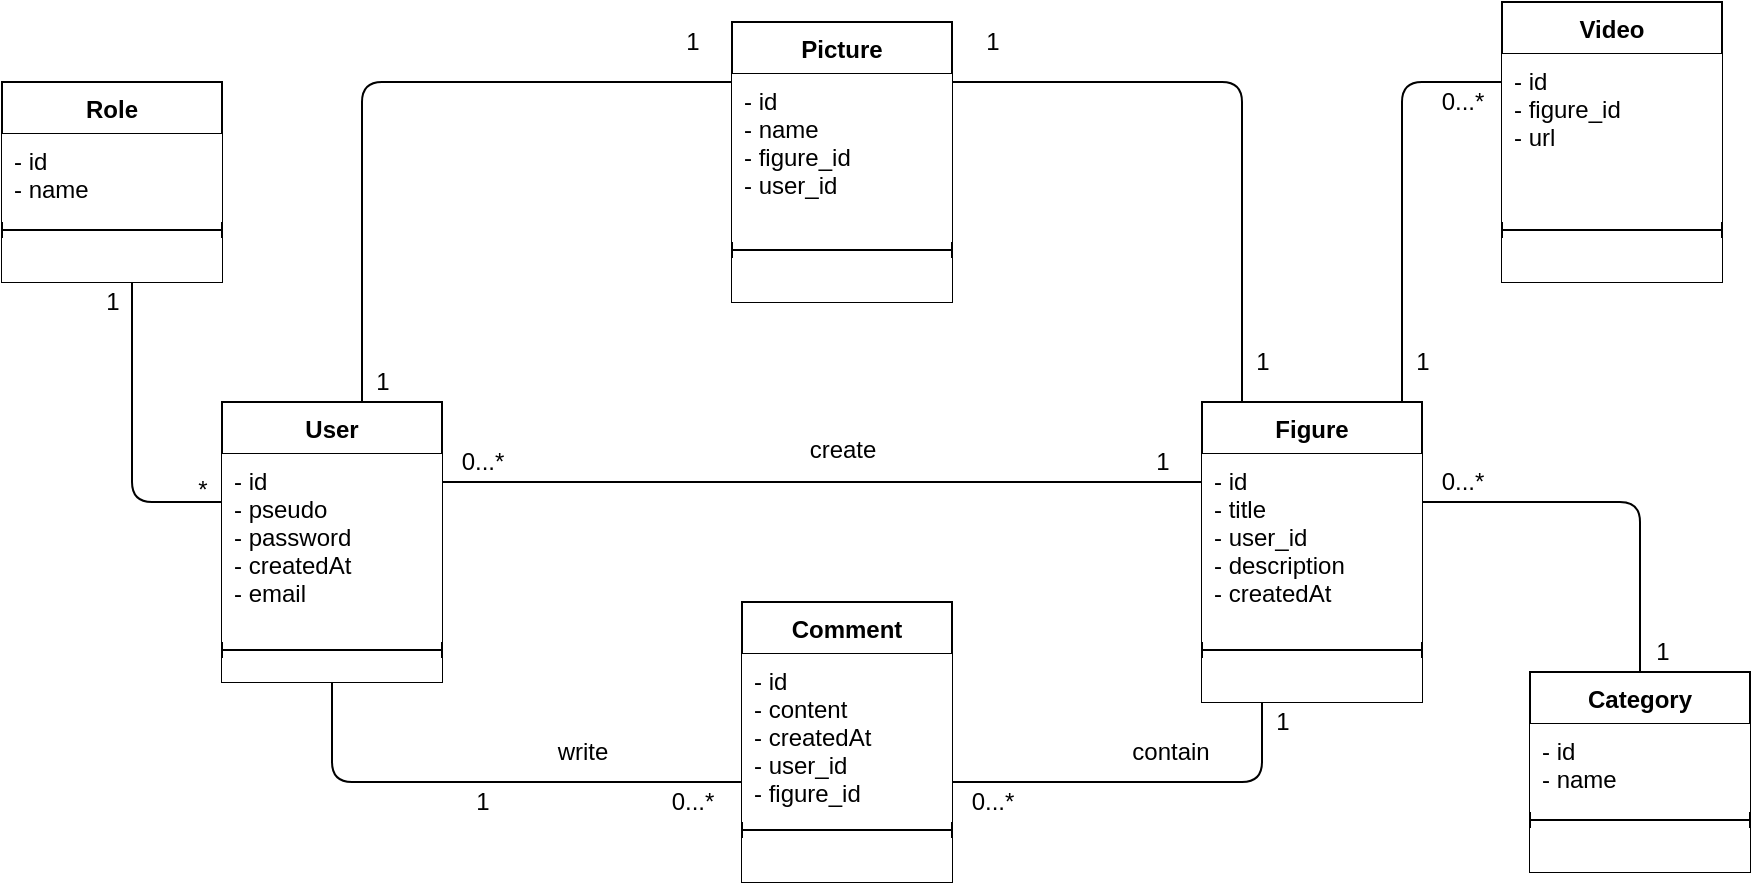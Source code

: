<mxfile version="13.0.3" type="device"><diagram id="MVQzkmxj7oTp172YES03" name="Page-1"><mxGraphModel dx="275" dy="816" grid="1" gridSize="10" guides="1" tooltips="1" connect="1" arrows="1" fold="1" page="1" pageScale="1" pageWidth="827" pageHeight="1169" math="0" shadow="0"><root><mxCell id="0"/><mxCell id="1" parent="0"/><mxCell id="KkqZKMKDSex_E3UNt-Xo-33" value="" style="endArrow=none;html=1;strokeWidth=1;edgeStyle=orthogonalEdgeStyle;" parent="1" source="KkqZKMKDSex_E3UNt-Xo-13" target="KkqZKMKDSex_E3UNt-Xo-1" edge="1"><mxGeometry width="50" height="50" relative="1" as="geometry"><mxPoint x="1280" y="580" as="sourcePoint"/><mxPoint x="1330" y="530" as="targetPoint"/><Array as="points"><mxPoint x="1310" y="440"/><mxPoint x="1310" y="440"/></Array></mxGeometry></mxCell><mxCell id="KkqZKMKDSex_E3UNt-Xo-34" value="" style="endArrow=none;html=1;strokeWidth=1;edgeStyle=orthogonalEdgeStyle;" parent="1" source="KkqZKMKDSex_E3UNt-Xo-13" target="KkqZKMKDSex_E3UNt-Xo-5" edge="1"><mxGeometry width="50" height="50" relative="1" as="geometry"><mxPoint x="1180" y="530" as="sourcePoint"/><mxPoint x="1450" y="600" as="targetPoint"/><Array as="points"><mxPoint x="1190" y="590"/><mxPoint x="1190" y="590"/></Array></mxGeometry></mxCell><mxCell id="KkqZKMKDSex_E3UNt-Xo-35" value="" style="endArrow=none;html=1;strokeWidth=1;edgeStyle=orthogonalEdgeStyle;" parent="1" source="KkqZKMKDSex_E3UNt-Xo-5" target="KkqZKMKDSex_E3UNt-Xo-1" edge="1"><mxGeometry width="50" height="50" relative="1" as="geometry"><mxPoint x="1120" y="550" as="sourcePoint"/><mxPoint x="1330" y="550" as="targetPoint"/><Array as="points"><mxPoint x="1520" y="590"/></Array></mxGeometry></mxCell><mxCell id="KkqZKMKDSex_E3UNt-Xo-36" value="contain" style="text;html=1;align=center;verticalAlign=middle;resizable=0;points=[];" parent="KkqZKMKDSex_E3UNt-Xo-35" vertex="1" connectable="0"><mxGeometry x="0.151" y="-2" relative="1" as="geometry"><mxPoint x="-3" y="-17" as="offset"/></mxGeometry></mxCell><mxCell id="KkqZKMKDSex_E3UNt-Xo-38" value="0...*" style="text;html=1;align=center;verticalAlign=middle;resizable=0;points=[];autosize=1;" parent="1" vertex="1"><mxGeometry x="1365" y="590" width="40" height="20" as="geometry"/></mxCell><mxCell id="KkqZKMKDSex_E3UNt-Xo-43" value="create" style="text;html=1;align=center;verticalAlign=middle;resizable=0;points=[];autosize=1;" parent="1" vertex="1"><mxGeometry x="1285" y="414" width="50" height="20" as="geometry"/></mxCell><mxCell id="wtYFg0dNNyx9UaIWMHkT-3" value="1" style="text;html=1;align=center;verticalAlign=middle;resizable=0;points=[];autosize=1;" parent="1" vertex="1"><mxGeometry x="1120" y="590" width="20" height="20" as="geometry"/></mxCell><mxCell id="wtYFg0dNNyx9UaIWMHkT-5" value="1" style="text;html=1;align=center;verticalAlign=middle;resizable=0;points=[];autosize=1;" parent="1" vertex="1"><mxGeometry x="1460" y="420" width="20" height="20" as="geometry"/></mxCell><mxCell id="wtYFg0dNNyx9UaIWMHkT-7" value="write" style="text;html=1;align=center;verticalAlign=middle;resizable=0;points=[];autosize=1;" parent="1" vertex="1"><mxGeometry x="1160" y="565" width="40" height="20" as="geometry"/></mxCell><mxCell id="wtYFg0dNNyx9UaIWMHkT-8" value="0...*" style="text;html=1;align=center;verticalAlign=middle;resizable=0;points=[];autosize=1;" parent="1" vertex="1"><mxGeometry x="1215" y="590" width="40" height="20" as="geometry"/></mxCell><mxCell id="KkqZKMKDSex_E3UNt-Xo-5" value="Comment" style="swimlane;fontStyle=1;align=center;verticalAlign=top;childLayout=stackLayout;horizontal=1;startSize=26;horizontalStack=0;resizeParent=1;resizeParentMax=0;resizeLast=0;collapsible=1;marginBottom=0;swimlaneLine=1;backgroundOutline=0;fillColor=#ffffff;" parent="1" vertex="1"><mxGeometry x="1260" y="500" width="105" height="140" as="geometry"/></mxCell><mxCell id="KkqZKMKDSex_E3UNt-Xo-6" value="- id&#10;- content&#10;- createdAt&#10;- user_id&#10;- figure_id" style="text;strokeColor=none;fillColor=#ffffff;align=left;verticalAlign=top;spacingLeft=4;spacingRight=4;overflow=hidden;rotatable=0;points=[[0,0.5],[1,0.5]];portConstraint=eastwest;shadow=0;" parent="KkqZKMKDSex_E3UNt-Xo-5" vertex="1"><mxGeometry y="26" width="105" height="84" as="geometry"/></mxCell><mxCell id="KkqZKMKDSex_E3UNt-Xo-7" value="" style="line;strokeWidth=1;fillColor=#ffffff;align=left;verticalAlign=middle;spacingTop=-1;spacingLeft=3;spacingRight=3;rotatable=0;labelPosition=right;points=[];portConstraint=eastwest;" parent="KkqZKMKDSex_E3UNt-Xo-5" vertex="1"><mxGeometry y="110" width="105" height="8" as="geometry"/></mxCell><mxCell id="KkqZKMKDSex_E3UNt-Xo-8" value="" style="text;strokeColor=none;fillColor=#ffffff;align=left;verticalAlign=top;spacingLeft=4;spacingRight=4;overflow=hidden;rotatable=0;points=[[0,0.5],[1,0.5]];portConstraint=eastwest;" parent="KkqZKMKDSex_E3UNt-Xo-5" vertex="1"><mxGeometry y="118" width="105" height="22" as="geometry"/></mxCell><mxCell id="ONq77bjo3mSSeGjJYt8l-5" value="" style="endArrow=none;html=1;strokeWidth=1;edgeStyle=orthogonalEdgeStyle;" parent="1" source="KkqZKMKDSex_E3UNt-Xo-13" target="ONq77bjo3mSSeGjJYt8l-1" edge="1"><mxGeometry width="50" height="50" relative="1" as="geometry"><mxPoint x="1120" y="450" as="sourcePoint"/><mxPoint x="1510" y="450" as="targetPoint"/><Array as="points"><mxPoint x="1070" y="240"/></Array></mxGeometry></mxCell><mxCell id="ONq77bjo3mSSeGjJYt8l-6" value="" style="endArrow=none;html=1;strokeWidth=1;edgeStyle=orthogonalEdgeStyle;" parent="1" source="ONq77bjo3mSSeGjJYt8l-1" target="KkqZKMKDSex_E3UNt-Xo-1" edge="1"><mxGeometry width="50" height="50" relative="1" as="geometry"><mxPoint x="1080" y="400" as="sourcePoint"/><mxPoint x="1255" y="245" as="targetPoint"/><Array as="points"><mxPoint x="1510" y="240"/></Array></mxGeometry></mxCell><mxCell id="ONq77bjo3mSSeGjJYt8l-13" value="1" style="text;html=1;align=center;verticalAlign=middle;resizable=0;points=[];autosize=1;" parent="1" vertex="1"><mxGeometry x="935" y="340" width="20" height="20" as="geometry"/></mxCell><mxCell id="ONq77bjo3mSSeGjJYt8l-1" value="Picture" style="swimlane;fontStyle=1;align=center;verticalAlign=top;childLayout=stackLayout;horizontal=1;startSize=26;horizontalStack=0;resizeParent=1;resizeParentMax=0;resizeLast=0;collapsible=1;marginBottom=0;swimlaneLine=1;backgroundOutline=0;fillColor=#ffffff;" parent="1" vertex="1"><mxGeometry x="1255" y="210" width="110" height="140" as="geometry"/></mxCell><mxCell id="ONq77bjo3mSSeGjJYt8l-2" value="- id&#10;- name&#10;- figure_id&#10;- user_id" style="text;strokeColor=none;fillColor=#ffffff;align=left;verticalAlign=top;spacingLeft=4;spacingRight=4;overflow=hidden;rotatable=0;points=[[0,0.5],[1,0.5]];portConstraint=eastwest;shadow=0;" parent="ONq77bjo3mSSeGjJYt8l-1" vertex="1"><mxGeometry y="26" width="110" height="84" as="geometry"/></mxCell><mxCell id="ONq77bjo3mSSeGjJYt8l-3" value="" style="line;strokeWidth=1;fillColor=#ffffff;align=left;verticalAlign=middle;spacingTop=-1;spacingLeft=3;spacingRight=3;rotatable=0;labelPosition=right;points=[];portConstraint=eastwest;" parent="ONq77bjo3mSSeGjJYt8l-1" vertex="1"><mxGeometry y="110" width="110" height="8" as="geometry"/></mxCell><mxCell id="ONq77bjo3mSSeGjJYt8l-4" value="" style="text;strokeColor=none;fillColor=#ffffff;align=left;verticalAlign=top;spacingLeft=4;spacingRight=4;overflow=hidden;rotatable=0;points=[[0,0.5],[1,0.5]];portConstraint=eastwest;" parent="ONq77bjo3mSSeGjJYt8l-1" vertex="1"><mxGeometry y="118" width="110" height="22" as="geometry"/></mxCell><mxCell id="KkqZKMKDSex_E3UNt-Xo-13" value="User&#10;" style="swimlane;fontStyle=1;align=center;verticalAlign=top;childLayout=stackLayout;horizontal=1;startSize=26;horizontalStack=0;resizeParent=1;resizeParentMax=0;resizeLast=0;collapsible=1;marginBottom=0;swimlaneLine=1;backgroundOutline=0;fillColor=#ffffff;" parent="1" vertex="1"><mxGeometry x="1000" y="400" width="110" height="140" as="geometry"/></mxCell><mxCell id="KkqZKMKDSex_E3UNt-Xo-14" value="- id&#10;- pseudo&#10;- password&#10;- createdAt&#10;- email&#10;" style="text;strokeColor=none;fillColor=#ffffff;align=left;verticalAlign=top;spacingLeft=4;spacingRight=4;overflow=hidden;rotatable=0;points=[[0,0.5],[1,0.5]];portConstraint=eastwest;shadow=0;" parent="KkqZKMKDSex_E3UNt-Xo-13" vertex="1"><mxGeometry y="26" width="110" height="94" as="geometry"/></mxCell><mxCell id="KkqZKMKDSex_E3UNt-Xo-15" value="" style="line;strokeWidth=1;fillColor=#ffffff;align=left;verticalAlign=middle;spacingTop=-1;spacingLeft=3;spacingRight=3;rotatable=0;labelPosition=right;points=[];portConstraint=eastwest;" parent="KkqZKMKDSex_E3UNt-Xo-13" vertex="1"><mxGeometry y="120" width="110" height="8" as="geometry"/></mxCell><mxCell id="KkqZKMKDSex_E3UNt-Xo-16" value="" style="text;strokeColor=none;fillColor=#ffffff;align=left;verticalAlign=top;spacingLeft=4;spacingRight=4;overflow=hidden;rotatable=0;points=[[0,0.5],[1,0.5]];portConstraint=eastwest;" parent="KkqZKMKDSex_E3UNt-Xo-13" vertex="1"><mxGeometry y="128" width="110" height="12" as="geometry"/></mxCell><mxCell id="ONq77bjo3mSSeGjJYt8l-19" value="1" style="text;html=1;align=center;verticalAlign=middle;resizable=0;points=[];autosize=1;" parent="1" vertex="1"><mxGeometry x="1225" y="210" width="20" height="20" as="geometry"/></mxCell><mxCell id="ONq77bjo3mSSeGjJYt8l-20" value="1" style="text;html=1;align=center;verticalAlign=middle;resizable=0;points=[];autosize=1;" parent="1" vertex="1"><mxGeometry x="1375" y="210" width="20" height="20" as="geometry"/></mxCell><mxCell id="ONq77bjo3mSSeGjJYt8l-21" value="1" style="text;html=1;align=center;verticalAlign=middle;resizable=0;points=[];autosize=1;" parent="1" vertex="1"><mxGeometry x="1070" y="380" width="20" height="20" as="geometry"/></mxCell><mxCell id="ONq77bjo3mSSeGjJYt8l-22" value="1" style="text;html=1;align=center;verticalAlign=middle;resizable=0;points=[];autosize=1;" parent="1" vertex="1"><mxGeometry x="1510" y="370" width="20" height="20" as="geometry"/></mxCell><mxCell id="KkqZKMKDSex_E3UNt-Xo-1" value="Figure" style="swimlane;fontStyle=1;align=center;verticalAlign=top;childLayout=stackLayout;horizontal=1;startSize=26;horizontalStack=0;resizeParent=1;resizeParentMax=0;resizeLast=0;collapsible=1;marginBottom=0;swimlaneLine=1;backgroundOutline=0;fillColor=#ffffff;" parent="1" vertex="1"><mxGeometry x="1490" y="400" width="110" height="150" as="geometry"/></mxCell><mxCell id="KkqZKMKDSex_E3UNt-Xo-2" value="- id&#10;- title&#10;- user_id&#10;- description&#10;- createdAt" style="text;strokeColor=none;fillColor=#ffffff;align=left;verticalAlign=top;spacingLeft=4;spacingRight=4;overflow=hidden;rotatable=0;points=[[0,0.5],[1,0.5]];portConstraint=eastwest;shadow=0;" parent="KkqZKMKDSex_E3UNt-Xo-1" vertex="1"><mxGeometry y="26" width="110" height="94" as="geometry"/></mxCell><mxCell id="KkqZKMKDSex_E3UNt-Xo-3" value="" style="line;strokeWidth=1;fillColor=#ffffff;align=left;verticalAlign=middle;spacingTop=-1;spacingLeft=3;spacingRight=3;rotatable=0;labelPosition=right;points=[];portConstraint=eastwest;" parent="KkqZKMKDSex_E3UNt-Xo-1" vertex="1"><mxGeometry y="120" width="110" height="8" as="geometry"/></mxCell><mxCell id="KkqZKMKDSex_E3UNt-Xo-4" value="" style="text;strokeColor=none;fillColor=#ffffff;align=left;verticalAlign=top;spacingLeft=4;spacingRight=4;overflow=hidden;rotatable=0;points=[[0,0.5],[1,0.5]];portConstraint=eastwest;" parent="KkqZKMKDSex_E3UNt-Xo-1" vertex="1"><mxGeometry y="128" width="110" height="22" as="geometry"/></mxCell><mxCell id="ONq77bjo3mSSeGjJYt8l-30" value="0...*" style="text;html=1;align=center;verticalAlign=middle;resizable=0;points=[];autosize=1;" parent="1" vertex="1"><mxGeometry x="1110" y="420" width="40" height="20" as="geometry"/></mxCell><mxCell id="1CDuzMnsObqvGEJU_YWQ-1" value="Video" style="swimlane;fontStyle=1;align=center;verticalAlign=top;childLayout=stackLayout;horizontal=1;startSize=26;horizontalStack=0;resizeParent=1;resizeParentMax=0;resizeLast=0;collapsible=1;marginBottom=0;swimlaneLine=1;backgroundOutline=0;fillColor=#ffffff;" vertex="1" parent="1"><mxGeometry x="1640" y="200" width="110" height="140" as="geometry"/></mxCell><mxCell id="1CDuzMnsObqvGEJU_YWQ-2" value="- id&#10;- figure_id&#10;- url" style="text;strokeColor=none;fillColor=#ffffff;align=left;verticalAlign=top;spacingLeft=4;spacingRight=4;overflow=hidden;rotatable=0;points=[[0,0.5],[1,0.5]];portConstraint=eastwest;shadow=0;" vertex="1" parent="1CDuzMnsObqvGEJU_YWQ-1"><mxGeometry y="26" width="110" height="84" as="geometry"/></mxCell><mxCell id="1CDuzMnsObqvGEJU_YWQ-3" value="" style="line;strokeWidth=1;fillColor=#ffffff;align=left;verticalAlign=middle;spacingTop=-1;spacingLeft=3;spacingRight=3;rotatable=0;labelPosition=right;points=[];portConstraint=eastwest;" vertex="1" parent="1CDuzMnsObqvGEJU_YWQ-1"><mxGeometry y="110" width="110" height="8" as="geometry"/></mxCell><mxCell id="1CDuzMnsObqvGEJU_YWQ-4" value="" style="text;strokeColor=none;fillColor=#ffffff;align=left;verticalAlign=top;spacingLeft=4;spacingRight=4;overflow=hidden;rotatable=0;points=[[0,0.5],[1,0.5]];portConstraint=eastwest;" vertex="1" parent="1CDuzMnsObqvGEJU_YWQ-1"><mxGeometry y="118" width="110" height="22" as="geometry"/></mxCell><mxCell id="1CDuzMnsObqvGEJU_YWQ-5" value="" style="endArrow=none;html=1;strokeWidth=1;edgeStyle=orthogonalEdgeStyle;" edge="1" parent="1" source="KkqZKMKDSex_E3UNt-Xo-1" target="1CDuzMnsObqvGEJU_YWQ-1"><mxGeometry width="50" height="50" relative="1" as="geometry"><mxPoint x="1375" y="245" as="sourcePoint"/><mxPoint x="1565" y="410" as="targetPoint"/><Array as="points"><mxPoint x="1590" y="240"/></Array></mxGeometry></mxCell><mxCell id="1CDuzMnsObqvGEJU_YWQ-10" value="" style="endArrow=none;html=1;strokeWidth=1;edgeStyle=orthogonalEdgeStyle;" edge="1" parent="1" source="KkqZKMKDSex_E3UNt-Xo-1" target="1CDuzMnsObqvGEJU_YWQ-6"><mxGeometry width="50" height="50" relative="1" as="geometry"><mxPoint x="1575" y="410" as="sourcePoint"/><mxPoint x="1650" y="250" as="targetPoint"/><Array as="points"><mxPoint x="1650" y="450"/><mxPoint x="1650" y="450"/></Array></mxGeometry></mxCell><mxCell id="1CDuzMnsObqvGEJU_YWQ-15" value="" style="endArrow=none;html=1;strokeWidth=1;edgeStyle=orthogonalEdgeStyle;" edge="1" parent="1" source="1CDuzMnsObqvGEJU_YWQ-11" target="KkqZKMKDSex_E3UNt-Xo-13"><mxGeometry width="50" height="50" relative="1" as="geometry"><mxPoint x="1375" y="600" as="sourcePoint"/><mxPoint x="1555" y="560" as="targetPoint"/><Array as="points"><mxPoint x="955" y="450"/></Array></mxGeometry></mxCell><mxCell id="1CDuzMnsObqvGEJU_YWQ-11" value="Role" style="swimlane;fontStyle=1;align=center;verticalAlign=top;childLayout=stackLayout;horizontal=1;startSize=26;horizontalStack=0;resizeParent=1;resizeParentMax=0;resizeLast=0;collapsible=1;marginBottom=0;swimlaneLine=1;backgroundOutline=0;fillColor=#ffffff;" vertex="1" parent="1"><mxGeometry x="890" y="240" width="110" height="100" as="geometry"/></mxCell><mxCell id="1CDuzMnsObqvGEJU_YWQ-12" value="- id&#10;- name" style="text;strokeColor=none;fillColor=#ffffff;align=left;verticalAlign=top;spacingLeft=4;spacingRight=4;overflow=hidden;rotatable=0;points=[[0,0.5],[1,0.5]];portConstraint=eastwest;shadow=0;" vertex="1" parent="1CDuzMnsObqvGEJU_YWQ-11"><mxGeometry y="26" width="110" height="44" as="geometry"/></mxCell><mxCell id="1CDuzMnsObqvGEJU_YWQ-13" value="" style="line;strokeWidth=1;fillColor=#ffffff;align=left;verticalAlign=middle;spacingTop=-1;spacingLeft=3;spacingRight=3;rotatable=0;labelPosition=right;points=[];portConstraint=eastwest;" vertex="1" parent="1CDuzMnsObqvGEJU_YWQ-11"><mxGeometry y="70" width="110" height="8" as="geometry"/></mxCell><mxCell id="1CDuzMnsObqvGEJU_YWQ-14" value="" style="text;strokeColor=none;fillColor=#ffffff;align=left;verticalAlign=top;spacingLeft=4;spacingRight=4;overflow=hidden;rotatable=0;points=[[0,0.5],[1,0.5]];portConstraint=eastwest;" vertex="1" parent="1CDuzMnsObqvGEJU_YWQ-11"><mxGeometry y="78" width="110" height="22" as="geometry"/></mxCell><mxCell id="1CDuzMnsObqvGEJU_YWQ-17" value="*" style="text;html=1;align=center;verticalAlign=middle;resizable=0;points=[];autosize=1;" vertex="1" parent="1"><mxGeometry x="980" y="434" width="20" height="20" as="geometry"/></mxCell><mxCell id="1CDuzMnsObqvGEJU_YWQ-18" value="0...*" style="text;html=1;align=center;verticalAlign=middle;resizable=0;points=[];autosize=1;" vertex="1" parent="1"><mxGeometry x="1600" y="240" width="40" height="20" as="geometry"/></mxCell><mxCell id="1CDuzMnsObqvGEJU_YWQ-19" value="1" style="text;html=1;align=center;verticalAlign=middle;resizable=0;points=[];autosize=1;" vertex="1" parent="1"><mxGeometry x="1590" y="370" width="20" height="20" as="geometry"/></mxCell><mxCell id="1CDuzMnsObqvGEJU_YWQ-6" value="Category" style="swimlane;fontStyle=1;align=center;verticalAlign=top;childLayout=stackLayout;horizontal=1;startSize=26;horizontalStack=0;resizeParent=1;resizeParentMax=0;resizeLast=0;collapsible=1;marginBottom=0;swimlaneLine=1;backgroundOutline=0;fillColor=#ffffff;" vertex="1" parent="1"><mxGeometry x="1654" y="535" width="110" height="100" as="geometry"/></mxCell><mxCell id="1CDuzMnsObqvGEJU_YWQ-7" value="- id&#10;- name" style="text;strokeColor=none;fillColor=#ffffff;align=left;verticalAlign=top;spacingLeft=4;spacingRight=4;overflow=hidden;rotatable=0;points=[[0,0.5],[1,0.5]];portConstraint=eastwest;shadow=0;" vertex="1" parent="1CDuzMnsObqvGEJU_YWQ-6"><mxGeometry y="26" width="110" height="44" as="geometry"/></mxCell><mxCell id="1CDuzMnsObqvGEJU_YWQ-8" value="" style="line;strokeWidth=1;fillColor=#ffffff;align=left;verticalAlign=middle;spacingTop=-1;spacingLeft=3;spacingRight=3;rotatable=0;labelPosition=right;points=[];portConstraint=eastwest;" vertex="1" parent="1CDuzMnsObqvGEJU_YWQ-6"><mxGeometry y="70" width="110" height="8" as="geometry"/></mxCell><mxCell id="1CDuzMnsObqvGEJU_YWQ-9" value="" style="text;strokeColor=none;fillColor=#ffffff;align=left;verticalAlign=top;spacingLeft=4;spacingRight=4;overflow=hidden;rotatable=0;points=[[0,0.5],[1,0.5]];portConstraint=eastwest;" vertex="1" parent="1CDuzMnsObqvGEJU_YWQ-6"><mxGeometry y="78" width="110" height="22" as="geometry"/></mxCell><mxCell id="1CDuzMnsObqvGEJU_YWQ-26" value="1" style="text;html=1;align=center;verticalAlign=middle;resizable=0;points=[];autosize=1;" vertex="1" parent="1"><mxGeometry x="1520" y="550" width="20" height="20" as="geometry"/></mxCell><mxCell id="1CDuzMnsObqvGEJU_YWQ-27" value="1" style="text;html=1;align=center;verticalAlign=middle;resizable=0;points=[];autosize=1;" vertex="1" parent="1"><mxGeometry x="1710" y="515" width="20" height="20" as="geometry"/></mxCell><mxCell id="1CDuzMnsObqvGEJU_YWQ-28" value="0...*" style="text;html=1;align=center;verticalAlign=middle;resizable=0;points=[];autosize=1;" vertex="1" parent="1"><mxGeometry x="1600" y="430" width="40" height="20" as="geometry"/></mxCell></root></mxGraphModel></diagram></mxfile>